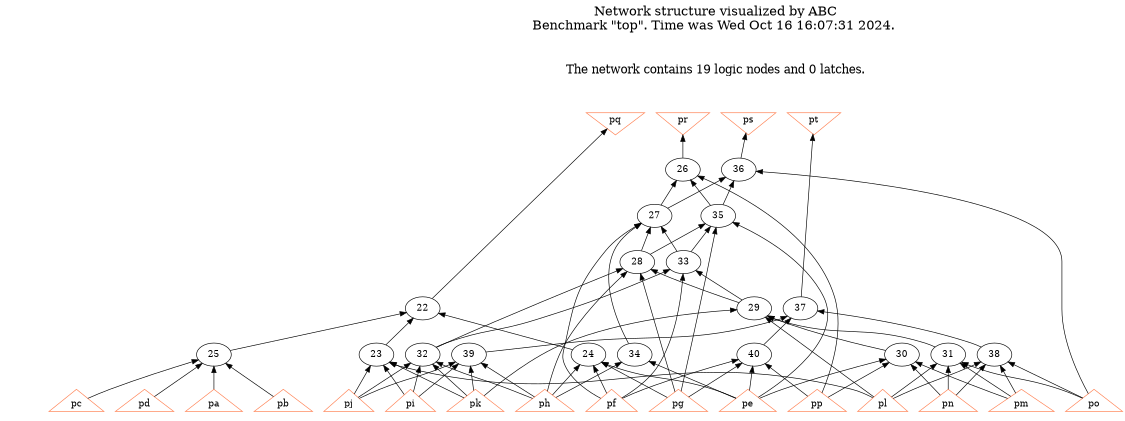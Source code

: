 # Network structure generated by ABC

digraph network {
size = "7.5,10";
center = true;
edge [dir = back];

{
  node [shape = plaintext];
  edge [style = invis];
  LevelTitle1 [label=""];
  LevelTitle2 [label=""];
  Level6 [label = ""];
  Level5 [label = ""];
  Level4 [label = ""];
  Level3 [label = ""];
  Level2 [label = ""];
  Level1 [label = ""];
  Level0 [label = ""];
  LevelTitle1 ->  LevelTitle2 ->  Level6 ->  Level5 ->  Level4 ->  Level3 ->  Level2 ->  Level1 ->  Level0;
}

{
  rank = same;
  LevelTitle1;
  title1 [shape=plaintext,
          fontsize=20,
          fontname = "Times-Roman",
          label="Network structure visualized by ABC\nBenchmark \"top\". Time was Wed Oct 16 16:07:31 2024. "
         ];
}

{
  rank = same;
  LevelTitle2;
  title2 [shape=plaintext,
          fontsize=18,
          fontname = "Times-Roman",
          label="The network contains 19 logic nodes and 0 latches.\n"
         ];
}

{
  rank = same;
  Level6;
  Node17 [label = "pq", shape = invtriangle, color = coral, fillcolor = coral];
  Node18 [label = "pr", shape = invtriangle, color = coral, fillcolor = coral];
  Node19 [label = "ps", shape = invtriangle, color = coral, fillcolor = coral];
  Node20 [label = "pt", shape = invtriangle, color = coral, fillcolor = coral];
}

{
  rank = same;
  Level5;
  Node26 [label = "26\n", shape = ellipse];
  Node36 [label = "36\n", shape = ellipse];
}

{
  rank = same;
  Level4;
  Node27 [label = "27\n", shape = ellipse];
  Node35 [label = "35\n", shape = ellipse];
}

{
  rank = same;
  Level3;
  Node28 [label = "28\n", shape = ellipse];
  Node33 [label = "33\n", shape = ellipse];
}

{
  rank = same;
  Level2;
  Node22 [label = "22\n", shape = ellipse];
  Node29 [label = "29\n", shape = ellipse];
  Node37 [label = "37\n", shape = ellipse];
}

{
  rank = same;
  Level1;
  Node23 [label = "23\n", shape = ellipse];
  Node24 [label = "24\n", shape = ellipse];
  Node25 [label = "25\n", shape = ellipse];
  Node30 [label = "30\n", shape = ellipse];
  Node31 [label = "31\n", shape = ellipse];
  Node32 [label = "32\n", shape = ellipse];
  Node34 [label = "34\n", shape = ellipse];
  Node38 [label = "38\n", shape = ellipse];
  Node39 [label = "39\n", shape = ellipse];
  Node40 [label = "40\n", shape = ellipse];
}

{
  rank = same;
  Level0;
  Node1 [label = "pp", shape = triangle, color = coral, fillcolor = coral];
  Node2 [label = "pa", shape = triangle, color = coral, fillcolor = coral];
  Node3 [label = "pb", shape = triangle, color = coral, fillcolor = coral];
  Node4 [label = "pc", shape = triangle, color = coral, fillcolor = coral];
  Node5 [label = "pd", shape = triangle, color = coral, fillcolor = coral];
  Node6 [label = "pe", shape = triangle, color = coral, fillcolor = coral];
  Node7 [label = "pf", shape = triangle, color = coral, fillcolor = coral];
  Node8 [label = "pg", shape = triangle, color = coral, fillcolor = coral];
  Node9 [label = "ph", shape = triangle, color = coral, fillcolor = coral];
  Node10 [label = "pi", shape = triangle, color = coral, fillcolor = coral];
  Node11 [label = "pj", shape = triangle, color = coral, fillcolor = coral];
  Node12 [label = "pk", shape = triangle, color = coral, fillcolor = coral];
  Node13 [label = "pl", shape = triangle, color = coral, fillcolor = coral];
  Node14 [label = "pm", shape = triangle, color = coral, fillcolor = coral];
  Node15 [label = "pn", shape = triangle, color = coral, fillcolor = coral];
  Node16 [label = "po", shape = triangle, color = coral, fillcolor = coral];
}

title1 -> title2 [style = invis];
title2 -> Node17 [style = invis];
title2 -> Node18 [style = invis];
title2 -> Node19 [style = invis];
title2 -> Node20 [style = invis];
Node17 -> Node18 [style = invis];
Node18 -> Node19 [style = invis];
Node19 -> Node20 [style = invis];
Node17 -> Node22 [style = solid];
Node18 -> Node26 [style = solid];
Node19 -> Node36 [style = solid];
Node20 -> Node37 [style = solid];
Node22 -> Node23 [style = solid];
Node22 -> Node24 [style = solid];
Node22 -> Node25 [style = solid];
Node23 -> Node10 [style = solid];
Node23 -> Node11 [style = solid];
Node23 -> Node12 [style = solid];
Node23 -> Node13 [style = solid];
Node24 -> Node6 [style = solid];
Node24 -> Node7 [style = solid];
Node24 -> Node8 [style = solid];
Node24 -> Node9 [style = solid];
Node25 -> Node2 [style = solid];
Node25 -> Node3 [style = solid];
Node25 -> Node4 [style = solid];
Node25 -> Node5 [style = solid];
Node26 -> Node27 [style = solid];
Node26 -> Node35 [style = solid];
Node26 -> Node1 [style = solid];
Node27 -> Node28 [style = solid];
Node27 -> Node33 [style = solid];
Node27 -> Node34 [style = solid];
Node27 -> Node7 [style = solid];
Node28 -> Node29 [style = solid];
Node28 -> Node32 [style = solid];
Node28 -> Node8 [style = solid];
Node28 -> Node9 [style = solid];
Node29 -> Node30 [style = solid];
Node29 -> Node31 [style = solid];
Node29 -> Node12 [style = solid];
Node29 -> Node13 [style = solid];
Node30 -> Node1 [style = solid];
Node30 -> Node6 [style = solid];
Node30 -> Node14 [style = solid];
Node30 -> Node15 [style = solid];
Node31 -> Node13 [style = solid];
Node31 -> Node14 [style = solid];
Node31 -> Node15 [style = solid];
Node31 -> Node16 [style = solid];
Node32 -> Node9 [style = solid];
Node32 -> Node10 [style = solid];
Node32 -> Node11 [style = solid];
Node32 -> Node12 [style = solid];
Node33 -> Node29 [style = solid];
Node33 -> Node32 [style = solid];
Node33 -> Node7 [style = solid];
Node34 -> Node6 [style = solid];
Node34 -> Node9 [style = solid];
Node35 -> Node28 [style = solid];
Node35 -> Node33 [style = solid];
Node35 -> Node6 [style = solid];
Node35 -> Node8 [style = solid];
Node36 -> Node27 [style = solid];
Node36 -> Node35 [style = solid];
Node36 -> Node16 [style = solid];
Node37 -> Node38 [style = solid];
Node37 -> Node39 [style = solid];
Node37 -> Node40 [style = solid];
Node38 -> Node13 [style = solid];
Node38 -> Node14 [style = solid];
Node38 -> Node15 [style = solid];
Node38 -> Node16 [style = solid];
Node39 -> Node9 [style = solid];
Node39 -> Node10 [style = solid];
Node39 -> Node11 [style = solid];
Node39 -> Node12 [style = solid];
Node40 -> Node1 [style = solid];
Node40 -> Node6 [style = solid];
Node40 -> Node7 [style = solid];
Node40 -> Node8 [style = solid];
}

